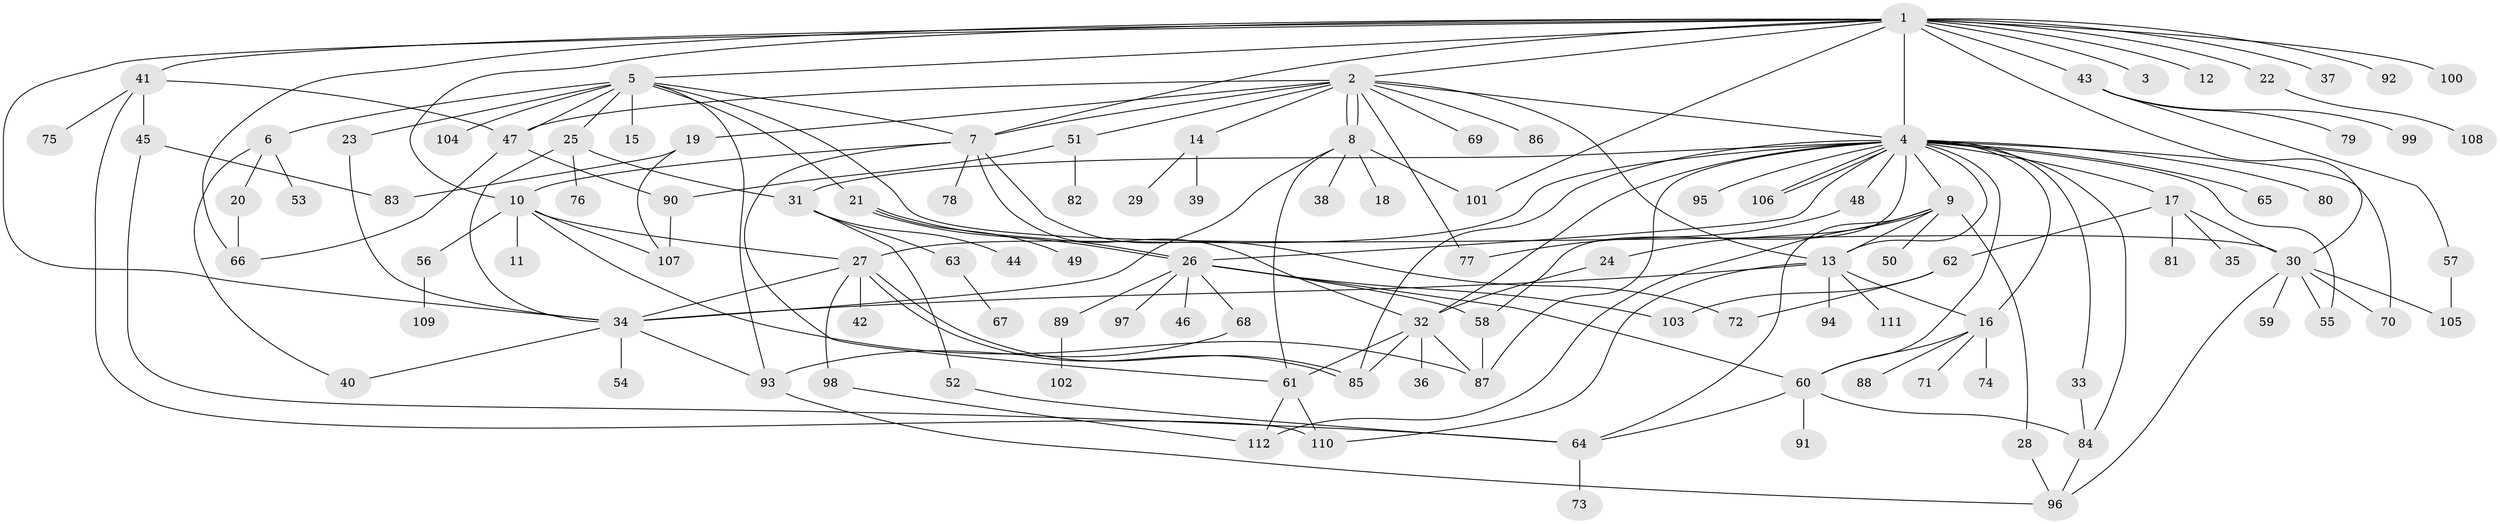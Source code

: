 // Generated by graph-tools (version 1.1) at 2025/26/03/09/25 03:26:03]
// undirected, 112 vertices, 174 edges
graph export_dot {
graph [start="1"]
  node [color=gray90,style=filled];
  1;
  2;
  3;
  4;
  5;
  6;
  7;
  8;
  9;
  10;
  11;
  12;
  13;
  14;
  15;
  16;
  17;
  18;
  19;
  20;
  21;
  22;
  23;
  24;
  25;
  26;
  27;
  28;
  29;
  30;
  31;
  32;
  33;
  34;
  35;
  36;
  37;
  38;
  39;
  40;
  41;
  42;
  43;
  44;
  45;
  46;
  47;
  48;
  49;
  50;
  51;
  52;
  53;
  54;
  55;
  56;
  57;
  58;
  59;
  60;
  61;
  62;
  63;
  64;
  65;
  66;
  67;
  68;
  69;
  70;
  71;
  72;
  73;
  74;
  75;
  76;
  77;
  78;
  79;
  80;
  81;
  82;
  83;
  84;
  85;
  86;
  87;
  88;
  89;
  90;
  91;
  92;
  93;
  94;
  95;
  96;
  97;
  98;
  99;
  100;
  101;
  102;
  103;
  104;
  105;
  106;
  107;
  108;
  109;
  110;
  111;
  112;
  1 -- 2;
  1 -- 3;
  1 -- 4;
  1 -- 5;
  1 -- 7;
  1 -- 10;
  1 -- 12;
  1 -- 22;
  1 -- 30;
  1 -- 34;
  1 -- 37;
  1 -- 41;
  1 -- 43;
  1 -- 66;
  1 -- 92;
  1 -- 100;
  1 -- 101;
  2 -- 4;
  2 -- 7;
  2 -- 8;
  2 -- 8;
  2 -- 13;
  2 -- 14;
  2 -- 19;
  2 -- 47;
  2 -- 51;
  2 -- 69;
  2 -- 77;
  2 -- 86;
  4 -- 9;
  4 -- 13;
  4 -- 16;
  4 -- 17;
  4 -- 26;
  4 -- 27;
  4 -- 31;
  4 -- 32;
  4 -- 33;
  4 -- 48;
  4 -- 55;
  4 -- 58;
  4 -- 60;
  4 -- 65;
  4 -- 70;
  4 -- 80;
  4 -- 84;
  4 -- 85;
  4 -- 87;
  4 -- 95;
  4 -- 106;
  4 -- 106;
  5 -- 6;
  5 -- 7;
  5 -- 15;
  5 -- 21;
  5 -- 23;
  5 -- 25;
  5 -- 30;
  5 -- 47;
  5 -- 93;
  5 -- 104;
  6 -- 20;
  6 -- 40;
  6 -- 53;
  7 -- 10;
  7 -- 32;
  7 -- 61;
  7 -- 72;
  7 -- 78;
  8 -- 18;
  8 -- 34;
  8 -- 38;
  8 -- 61;
  8 -- 101;
  9 -- 13;
  9 -- 24;
  9 -- 28;
  9 -- 50;
  9 -- 64;
  9 -- 112;
  10 -- 11;
  10 -- 27;
  10 -- 56;
  10 -- 87;
  10 -- 107;
  13 -- 16;
  13 -- 34;
  13 -- 94;
  13 -- 110;
  13 -- 111;
  14 -- 29;
  14 -- 39;
  16 -- 60;
  16 -- 71;
  16 -- 74;
  16 -- 88;
  17 -- 30;
  17 -- 35;
  17 -- 62;
  17 -- 81;
  19 -- 83;
  19 -- 107;
  20 -- 66;
  21 -- 26;
  21 -- 26;
  21 -- 49;
  22 -- 108;
  23 -- 34;
  24 -- 32;
  25 -- 31;
  25 -- 34;
  25 -- 76;
  26 -- 46;
  26 -- 58;
  26 -- 60;
  26 -- 68;
  26 -- 89;
  26 -- 97;
  26 -- 103;
  27 -- 34;
  27 -- 42;
  27 -- 85;
  27 -- 85;
  27 -- 98;
  28 -- 96;
  30 -- 55;
  30 -- 59;
  30 -- 70;
  30 -- 96;
  30 -- 105;
  31 -- 44;
  31 -- 52;
  31 -- 63;
  32 -- 36;
  32 -- 61;
  32 -- 85;
  32 -- 87;
  33 -- 84;
  34 -- 40;
  34 -- 54;
  34 -- 93;
  41 -- 45;
  41 -- 47;
  41 -- 75;
  41 -- 110;
  43 -- 57;
  43 -- 79;
  43 -- 99;
  45 -- 64;
  45 -- 83;
  47 -- 66;
  47 -- 90;
  48 -- 77;
  51 -- 82;
  51 -- 90;
  52 -- 64;
  56 -- 109;
  57 -- 105;
  58 -- 87;
  60 -- 64;
  60 -- 84;
  60 -- 91;
  61 -- 110;
  61 -- 112;
  62 -- 72;
  62 -- 103;
  63 -- 67;
  64 -- 73;
  68 -- 93;
  84 -- 96;
  89 -- 102;
  90 -- 107;
  93 -- 96;
  98 -- 112;
}
